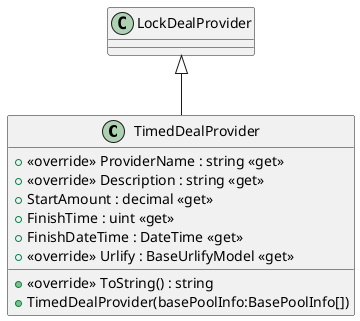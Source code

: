 @startuml
class TimedDealProvider {
    + <<override>> ToString() : string
    + <<override>> ProviderName : string <<get>>
    + <<override>> Description : string <<get>>
    + StartAmount : decimal <<get>>
    + FinishTime : uint <<get>>
    + FinishDateTime : DateTime <<get>>
    + <<override>> Urlify : BaseUrlifyModel <<get>>
    + TimedDealProvider(basePoolInfo:BasePoolInfo[])
}
LockDealProvider <|-- TimedDealProvider
@enduml
